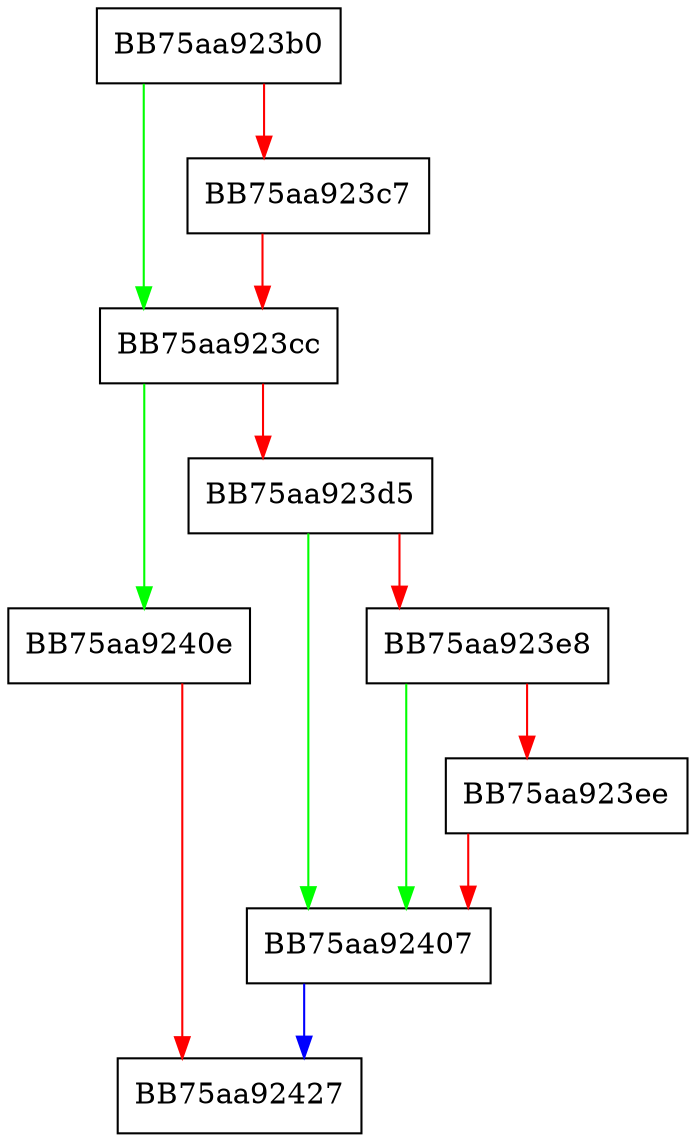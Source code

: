 digraph FillCacheAddData {
  node [shape="box"];
  graph [splines=ortho];
  BB75aa923b0 -> BB75aa923cc [color="green"];
  BB75aa923b0 -> BB75aa923c7 [color="red"];
  BB75aa923c7 -> BB75aa923cc [color="red"];
  BB75aa923cc -> BB75aa9240e [color="green"];
  BB75aa923cc -> BB75aa923d5 [color="red"];
  BB75aa923d5 -> BB75aa92407 [color="green"];
  BB75aa923d5 -> BB75aa923e8 [color="red"];
  BB75aa923e8 -> BB75aa92407 [color="green"];
  BB75aa923e8 -> BB75aa923ee [color="red"];
  BB75aa923ee -> BB75aa92407 [color="red"];
  BB75aa92407 -> BB75aa92427 [color="blue"];
  BB75aa9240e -> BB75aa92427 [color="red"];
}